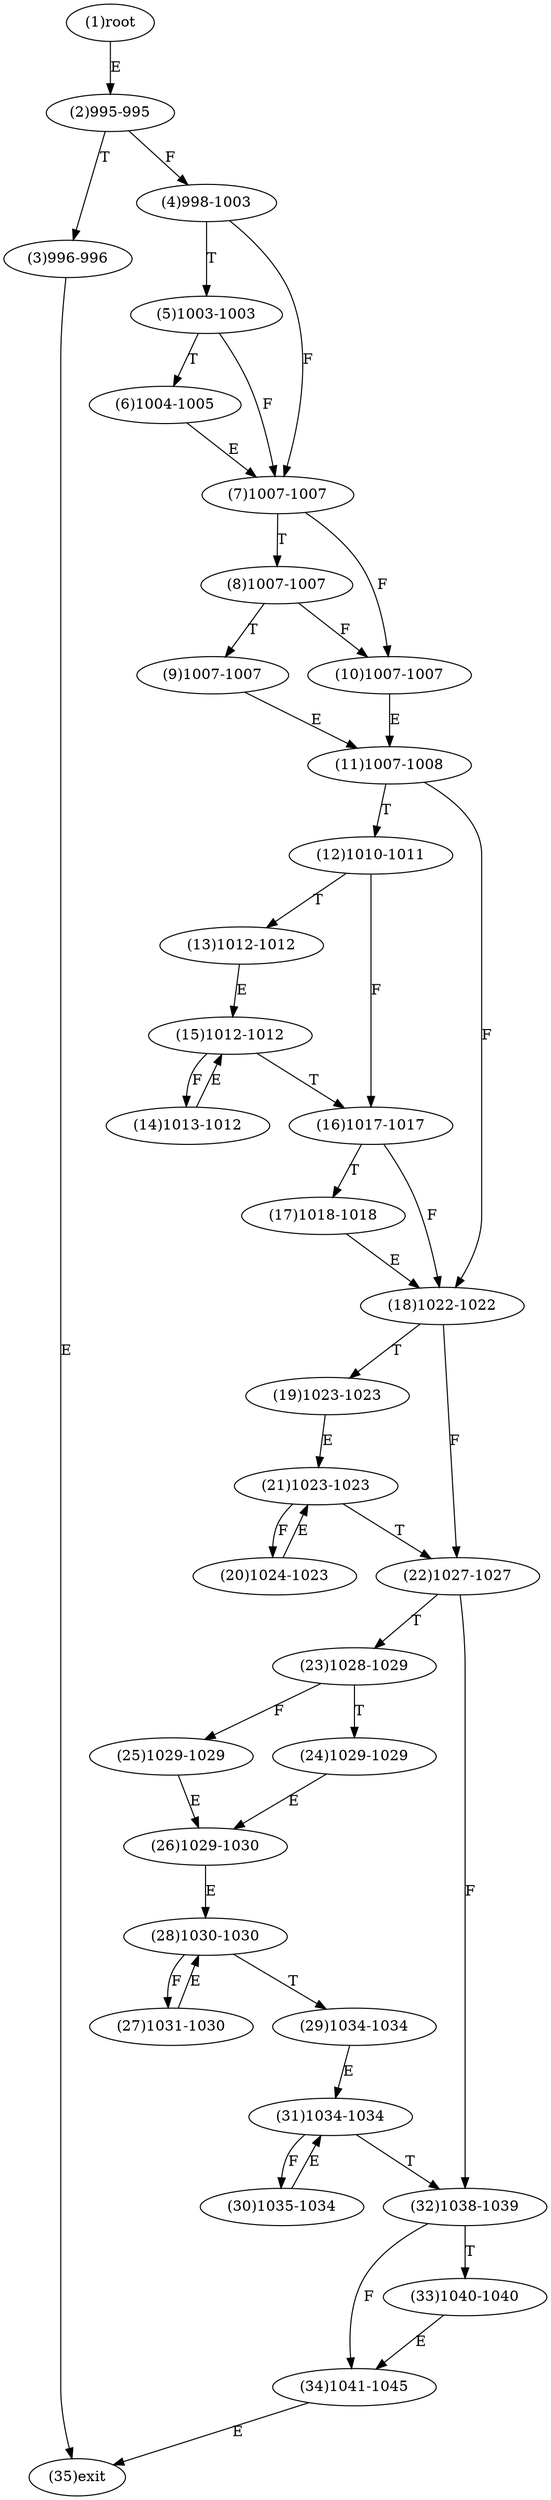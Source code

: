 digraph "" { 
1[ label="(1)root"];
2[ label="(2)995-995"];
3[ label="(3)996-996"];
4[ label="(4)998-1003"];
5[ label="(5)1003-1003"];
6[ label="(6)1004-1005"];
7[ label="(7)1007-1007"];
8[ label="(8)1007-1007"];
9[ label="(9)1007-1007"];
10[ label="(10)1007-1007"];
11[ label="(11)1007-1008"];
12[ label="(12)1010-1011"];
13[ label="(13)1012-1012"];
14[ label="(14)1013-1012"];
15[ label="(15)1012-1012"];
17[ label="(17)1018-1018"];
16[ label="(16)1017-1017"];
19[ label="(19)1023-1023"];
18[ label="(18)1022-1022"];
21[ label="(21)1023-1023"];
20[ label="(20)1024-1023"];
23[ label="(23)1028-1029"];
22[ label="(22)1027-1027"];
25[ label="(25)1029-1029"];
24[ label="(24)1029-1029"];
27[ label="(27)1031-1030"];
26[ label="(26)1029-1030"];
29[ label="(29)1034-1034"];
28[ label="(28)1030-1030"];
31[ label="(31)1034-1034"];
30[ label="(30)1035-1034"];
34[ label="(34)1041-1045"];
35[ label="(35)exit"];
32[ label="(32)1038-1039"];
33[ label="(33)1040-1040"];
1->2[ label="E"];
2->4[ label="F"];
2->3[ label="T"];
3->35[ label="E"];
4->7[ label="F"];
4->5[ label="T"];
5->7[ label="F"];
5->6[ label="T"];
6->7[ label="E"];
7->10[ label="F"];
7->8[ label="T"];
8->10[ label="F"];
8->9[ label="T"];
9->11[ label="E"];
10->11[ label="E"];
11->18[ label="F"];
11->12[ label="T"];
12->16[ label="F"];
12->13[ label="T"];
13->15[ label="E"];
14->15[ label="E"];
15->14[ label="F"];
15->16[ label="T"];
16->18[ label="F"];
16->17[ label="T"];
17->18[ label="E"];
18->22[ label="F"];
18->19[ label="T"];
19->21[ label="E"];
20->21[ label="E"];
21->20[ label="F"];
21->22[ label="T"];
22->32[ label="F"];
22->23[ label="T"];
23->25[ label="F"];
23->24[ label="T"];
24->26[ label="E"];
25->26[ label="E"];
26->28[ label="E"];
27->28[ label="E"];
28->27[ label="F"];
28->29[ label="T"];
29->31[ label="E"];
30->31[ label="E"];
31->30[ label="F"];
31->32[ label="T"];
32->34[ label="F"];
32->33[ label="T"];
33->34[ label="E"];
34->35[ label="E"];
}